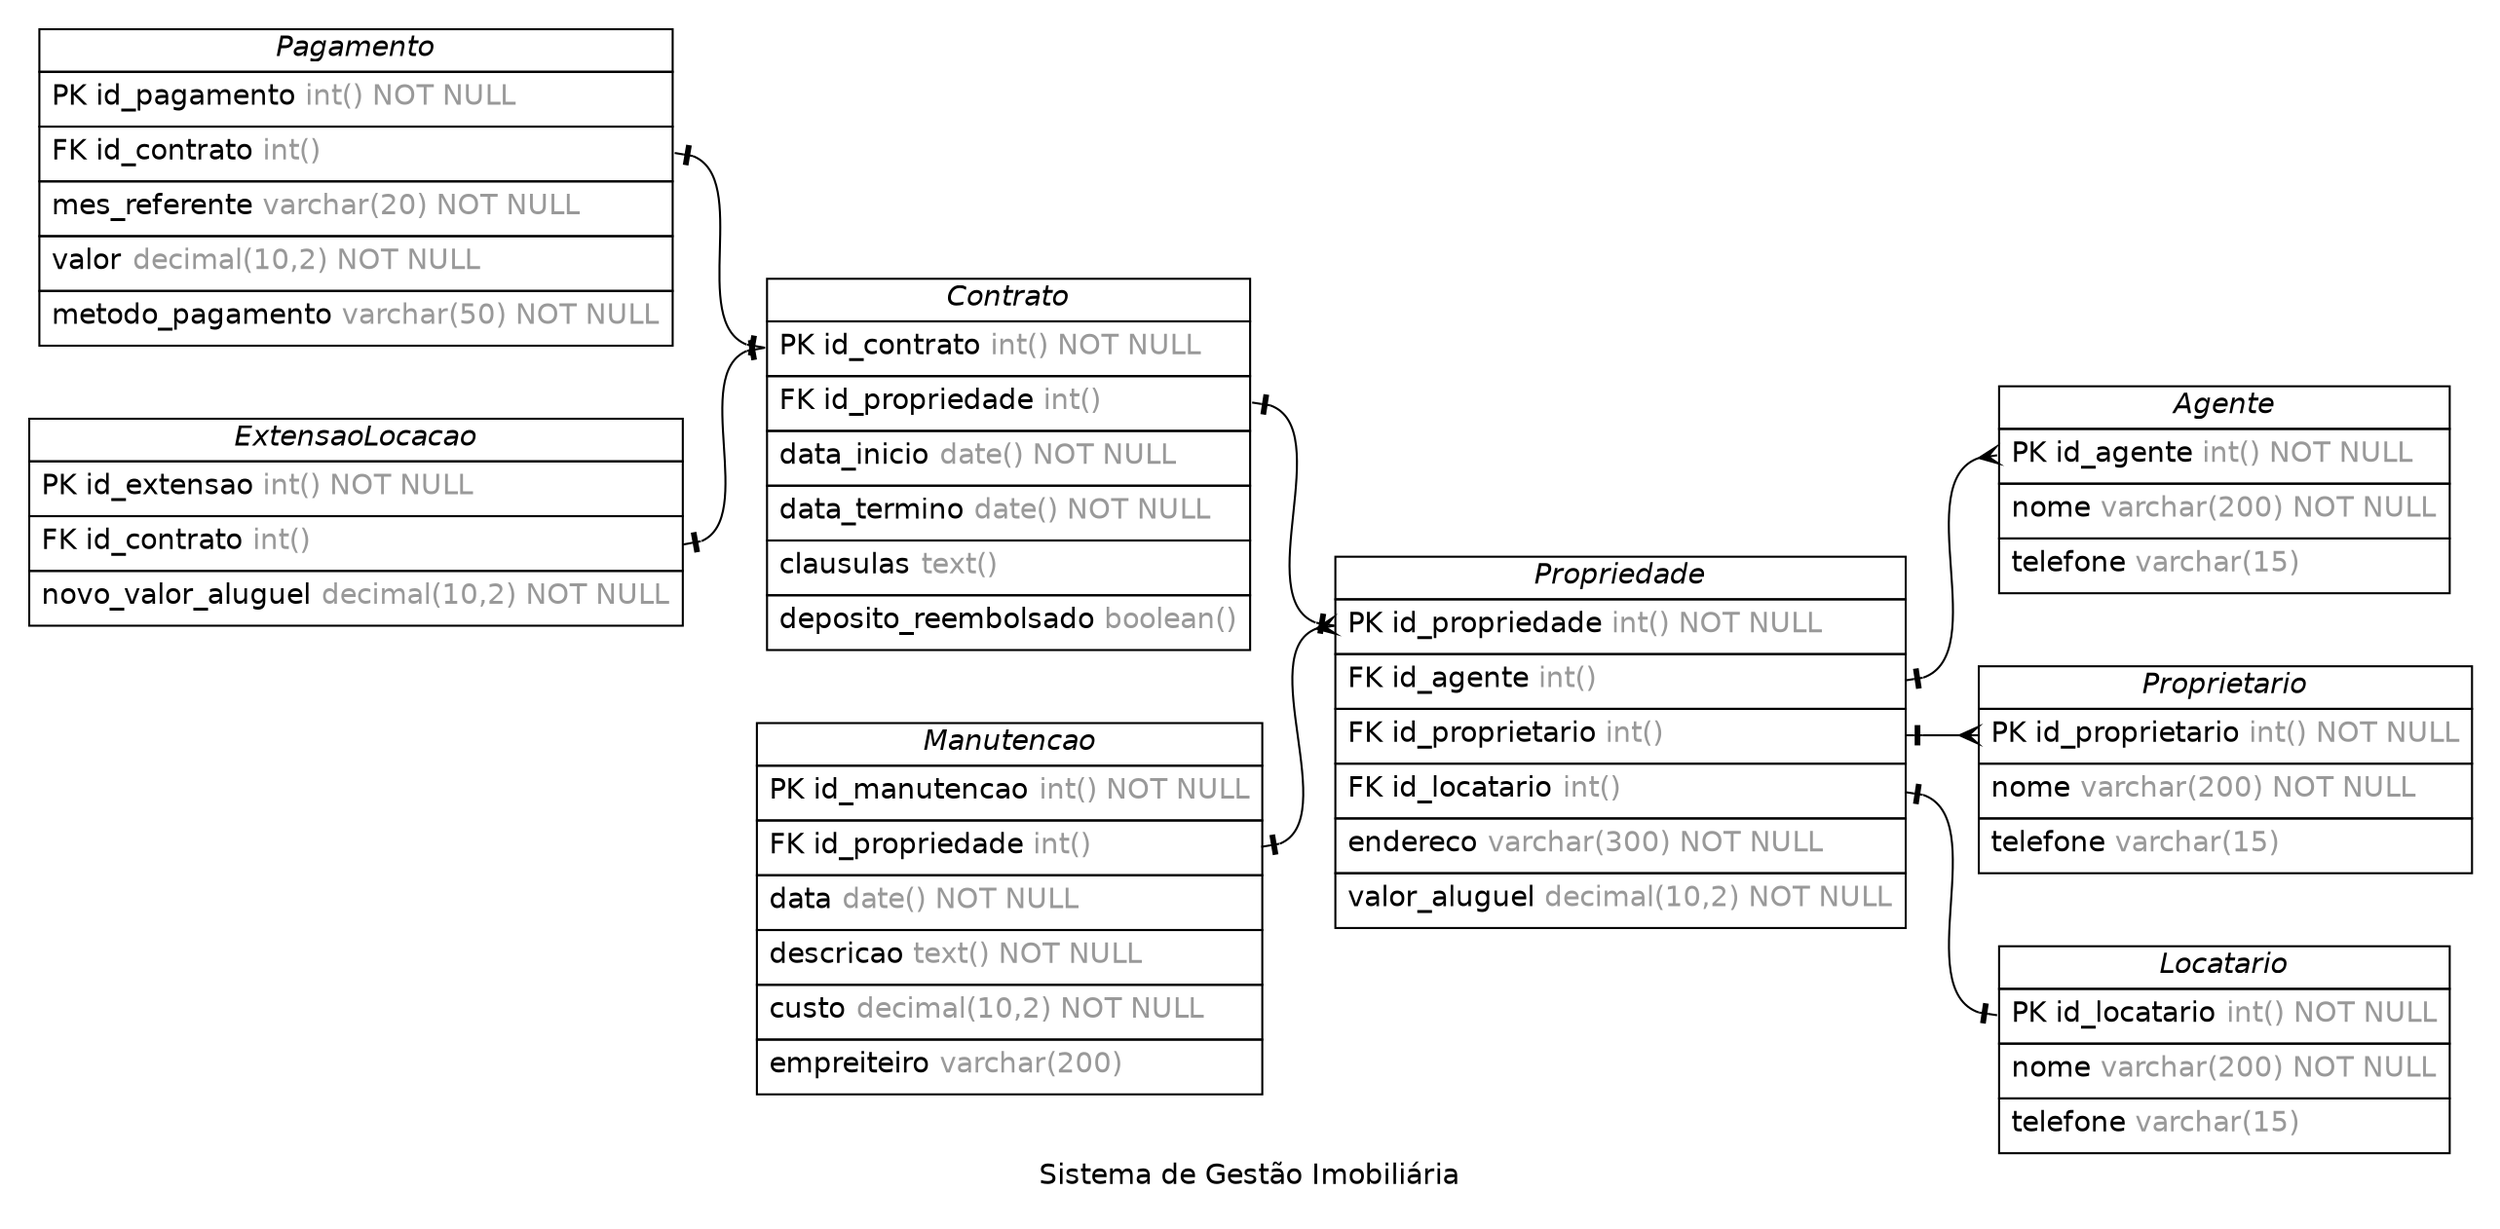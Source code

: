 /* created with ERDot < https://github.com/ehne/ERDot > */
digraph G {
    graph [
        nodesep=0.5;
        rankdir="LR";
        concentrate=true;
        splines="spline";
        fontname="Helvetica";
        pad="0.2,0.2",
        label="Sistema de Gestão Imobiliária",
        
    ];
    
    node [shape=plain, fontname="Helvetica"];
    edge [
        dir=both,
        fontsize=12,
        arrowsize=0.9,
        penwidth=1.0,
        labelangle=32,
        labeldistance=1.8,
        fontname="Helvetica"
    ];
    
    "Agente" [ label=<
        <table border="0" cellborder="1" cellspacing="0" >
        <tr><td><i>Agente</i></td></tr>
        <tr><td port="id_agente" align="left" cellpadding="5">PK id_agente <font color="grey60">int() NOT NULL</font></td></tr>
        <tr><td port="nome" align="left" cellpadding="5">nome <font color="grey60">varchar(200) NOT NULL</font></td></tr>
        <tr><td port="telefone" align="left" cellpadding="5">telefone <font color="grey60">varchar(15)</font></td></tr>
    </table>>];
    "Proprietario" [ label=<
        <table border="0" cellborder="1" cellspacing="0" >
        <tr><td><i>Proprietario</i></td></tr>
        <tr><td port="id_proprietario" align="left" cellpadding="5">PK id_proprietario <font color="grey60">int() NOT NULL</font></td></tr>
        <tr><td port="nome" align="left" cellpadding="5">nome <font color="grey60">varchar(200) NOT NULL</font></td></tr>
        <tr><td port="telefone" align="left" cellpadding="5">telefone <font color="grey60">varchar(15)</font></td></tr>
    </table>>];
    "Locatario" [ label=<
        <table border="0" cellborder="1" cellspacing="0" >
        <tr><td><i>Locatario</i></td></tr>
        <tr><td port="id_locatario" align="left" cellpadding="5">PK id_locatario <font color="grey60">int() NOT NULL</font></td></tr>
        <tr><td port="nome" align="left" cellpadding="5">nome <font color="grey60">varchar(200) NOT NULL</font></td></tr>
        <tr><td port="telefone" align="left" cellpadding="5">telefone <font color="grey60">varchar(15)</font></td></tr>
    </table>>];
    "Propriedade" [ label=<
        <table border="0" cellborder="1" cellspacing="0" >
        <tr><td><i>Propriedade</i></td></tr>
        <tr><td port="id_propriedade" align="left" cellpadding="5">PK id_propriedade <font color="grey60">int() NOT NULL</font></td></tr>
        <tr><td port="id_agente" align="left" cellpadding="5">FK id_agente <font color="grey60">int()</font></td></tr>
        <tr><td port="id_proprietario" align="left" cellpadding="5">FK id_proprietario <font color="grey60">int()</font></td></tr>
        <tr><td port="id_locatario" align="left" cellpadding="5">FK id_locatario <font color="grey60">int()</font></td></tr>
        <tr><td port="endereco" align="left" cellpadding="5">endereco <font color="grey60">varchar(300) NOT NULL</font></td></tr>
        <tr><td port="valor_aluguel" align="left" cellpadding="5">valor_aluguel <font color="grey60">decimal(10,2) NOT NULL</font></td></tr>
    </table>>];
    "Contrato" [ label=<
        <table border="0" cellborder="1" cellspacing="0" >
        <tr><td><i>Contrato</i></td></tr>
        <tr><td port="id_contrato" align="left" cellpadding="5">PK id_contrato <font color="grey60">int() NOT NULL</font></td></tr>
        <tr><td port="id_propriedade" align="left" cellpadding="5">FK id_propriedade <font color="grey60">int()</font></td></tr>
        <tr><td port="data_inicio" align="left" cellpadding="5">data_inicio <font color="grey60">date() NOT NULL</font></td></tr>
        <tr><td port="data_termino" align="left" cellpadding="5">data_termino <font color="grey60">date() NOT NULL</font></td></tr>
        <tr><td port="clausulas" align="left" cellpadding="5">clausulas <font color="grey60">text()</font></td></tr>
        <tr><td port="deposito_reembolsado" align="left" cellpadding="5">deposito_reembolsado <font color="grey60">boolean()</font></td></tr>
    </table>>];
    "Pagamento" [ label=<
        <table border="0" cellborder="1" cellspacing="0" >
        <tr><td><i>Pagamento</i></td></tr>
        <tr><td port="id_pagamento" align="left" cellpadding="5">PK id_pagamento <font color="grey60">int() NOT NULL</font></td></tr>
        <tr><td port="id_contrato" align="left" cellpadding="5">FK id_contrato <font color="grey60">int()</font></td></tr>
        <tr><td port="mes_referente" align="left" cellpadding="5">mes_referente <font color="grey60">varchar(20) NOT NULL</font></td></tr>
        <tr><td port="valor" align="left" cellpadding="5">valor <font color="grey60">decimal(10,2) NOT NULL</font></td></tr>
        <tr><td port="metodo_pagamento" align="left" cellpadding="5">metodo_pagamento <font color="grey60">varchar(50) NOT NULL</font></td></tr>
    </table>>];
    "Manutencao" [ label=<
        <table border="0" cellborder="1" cellspacing="0" >
        <tr><td><i>Manutencao</i></td></tr>
        <tr><td port="id_manutencao" align="left" cellpadding="5">PK id_manutencao <font color="grey60">int() NOT NULL</font></td></tr>
        <tr><td port="id_propriedade" align="left" cellpadding="5">FK id_propriedade <font color="grey60">int()</font></td></tr>
        <tr><td port="data" align="left" cellpadding="5">data <font color="grey60">date() NOT NULL</font></td></tr>
        <tr><td port="descricao" align="left" cellpadding="5">descricao <font color="grey60">text() NOT NULL</font></td></tr>
        <tr><td port="custo" align="left" cellpadding="5">custo <font color="grey60">decimal(10,2) NOT NULL</font></td></tr>
        <tr><td port="empreiteiro" align="left" cellpadding="5">empreiteiro <font color="grey60">varchar(200)</font></td></tr>
    </table>>];
    "ExtensaoLocacao" [ label=<
        <table border="0" cellborder="1" cellspacing="0" >
        <tr><td><i>ExtensaoLocacao</i></td></tr>
        <tr><td port="id_extensao" align="left" cellpadding="5">PK id_extensao <font color="grey60">int() NOT NULL</font></td></tr>
        <tr><td port="id_contrato" align="left" cellpadding="5">FK id_contrato <font color="grey60">int()</font></td></tr>
        <tr><td port="novo_valor_aluguel" align="left" cellpadding="5">novo_valor_aluguel <font color="grey60">decimal(10,2) NOT NULL</font></td></tr>
    </table>>];

    
    "Propriedade":"id_agente"->"Agente":"id_agente" [
        arrowhead=ocrow,

        arrowtail=noneotee,
    ];

    
    "Propriedade":"id_proprietario"->"Proprietario":"id_proprietario" [
        arrowhead=ocrow,

        arrowtail=noneotee,
    ];

    
    "Propriedade":"id_locatario"->"Locatario":"id_locatario" [
        arrowhead=noneotee,

        arrowtail=noneotee,
    ];

    
    "Contrato":"id_propriedade"->"Propriedade":"id_propriedade" [
        arrowhead=noneotee,

        arrowtail=noneotee,
    ];

    
    "Pagamento":"id_contrato"->"Contrato":"id_contrato" [
        arrowhead=noneotee,

        arrowtail=noneotee,
    ];

    
    "Manutencao":"id_propriedade"->"Propriedade":"id_propriedade" [
        arrowhead=ocrow,

        arrowtail=noneotee,
    ];

    
    "ExtensaoLocacao":"id_contrato"->"Contrato":"id_contrato" [
        arrowhead=noneotee,

        arrowtail=noneotee,
    ];



    

}
